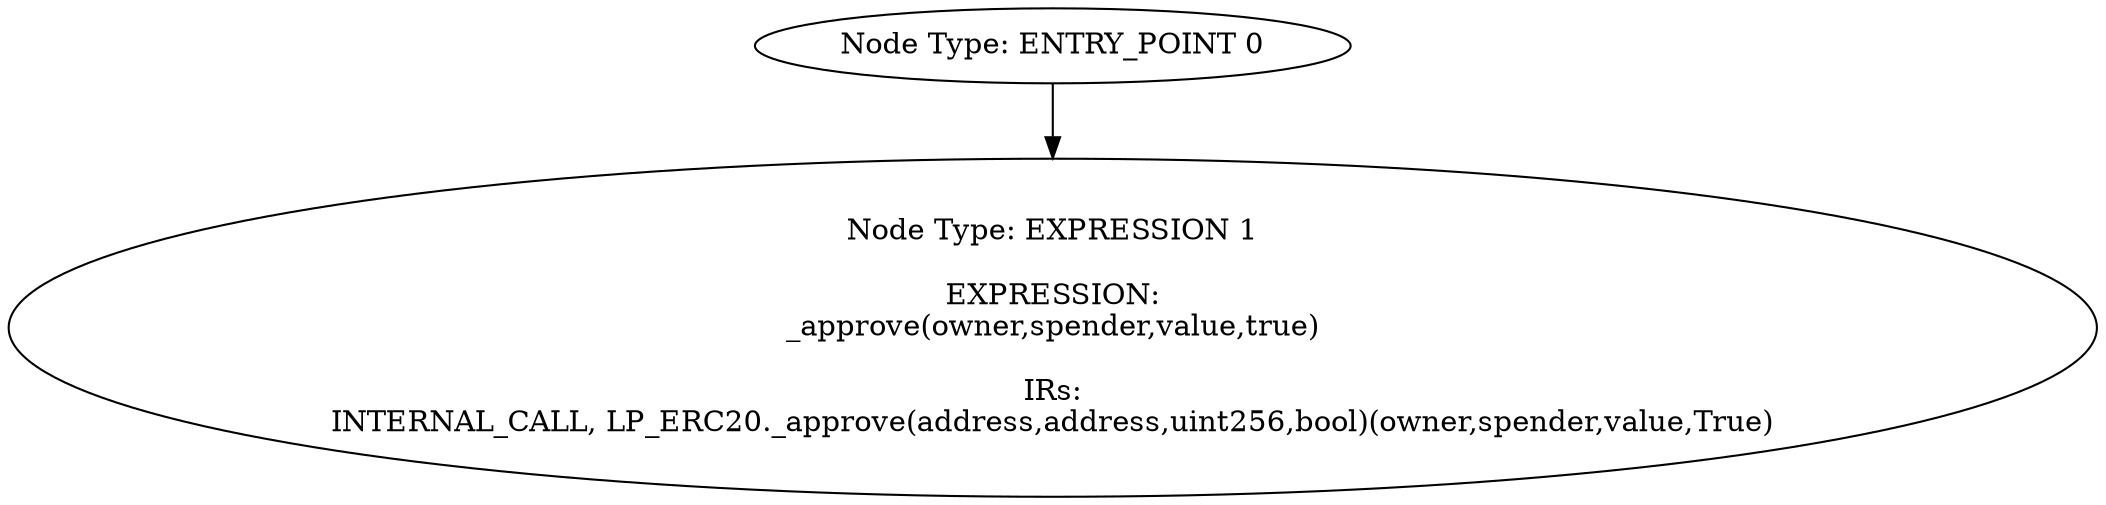 digraph{
0[label="Node Type: ENTRY_POINT 0
"];
0->1;
1[label="Node Type: EXPRESSION 1

EXPRESSION:
_approve(owner,spender,value,true)

IRs:
INTERNAL_CALL, LP_ERC20._approve(address,address,uint256,bool)(owner,spender,value,True)"];
}
